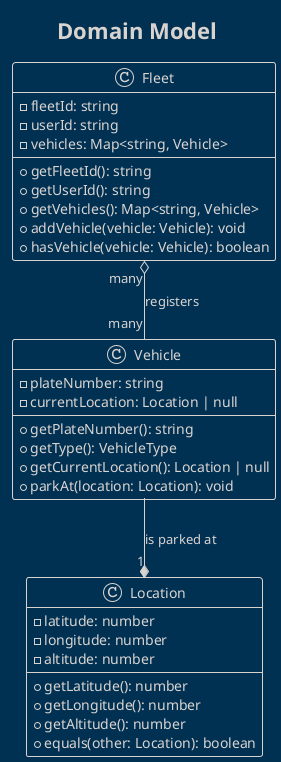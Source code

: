 @startuml
!theme blueprint
title Domain Model

class Fleet {
  - fleetId: string
  - userId: string
  - vehicles: Map<string, Vehicle>
  + getFleetId(): string
  + getUserId(): string
  + getVehicles(): Map<string, Vehicle>
  + addVehicle(vehicle: Vehicle): void
  + hasVehicle(vehicle: Vehicle): boolean
}

class Vehicle {
  - plateNumber: string
  - currentLocation: Location | null
  + getPlateNumber(): string
  + getType(): VehicleType
  + getCurrentLocation(): Location | null
  + parkAt(location: Location): void
}

class Location {
  - latitude: number
  - longitude: number
  - altitude: number
  + getLatitude(): number
  + getLongitude(): number
  + getAltitude(): number
  + equals(other: Location): boolean
}

Fleet "many" o-- "many"  Vehicle : "registers"
Vehicle --* "1" Location : "is parked at"
@enduml
